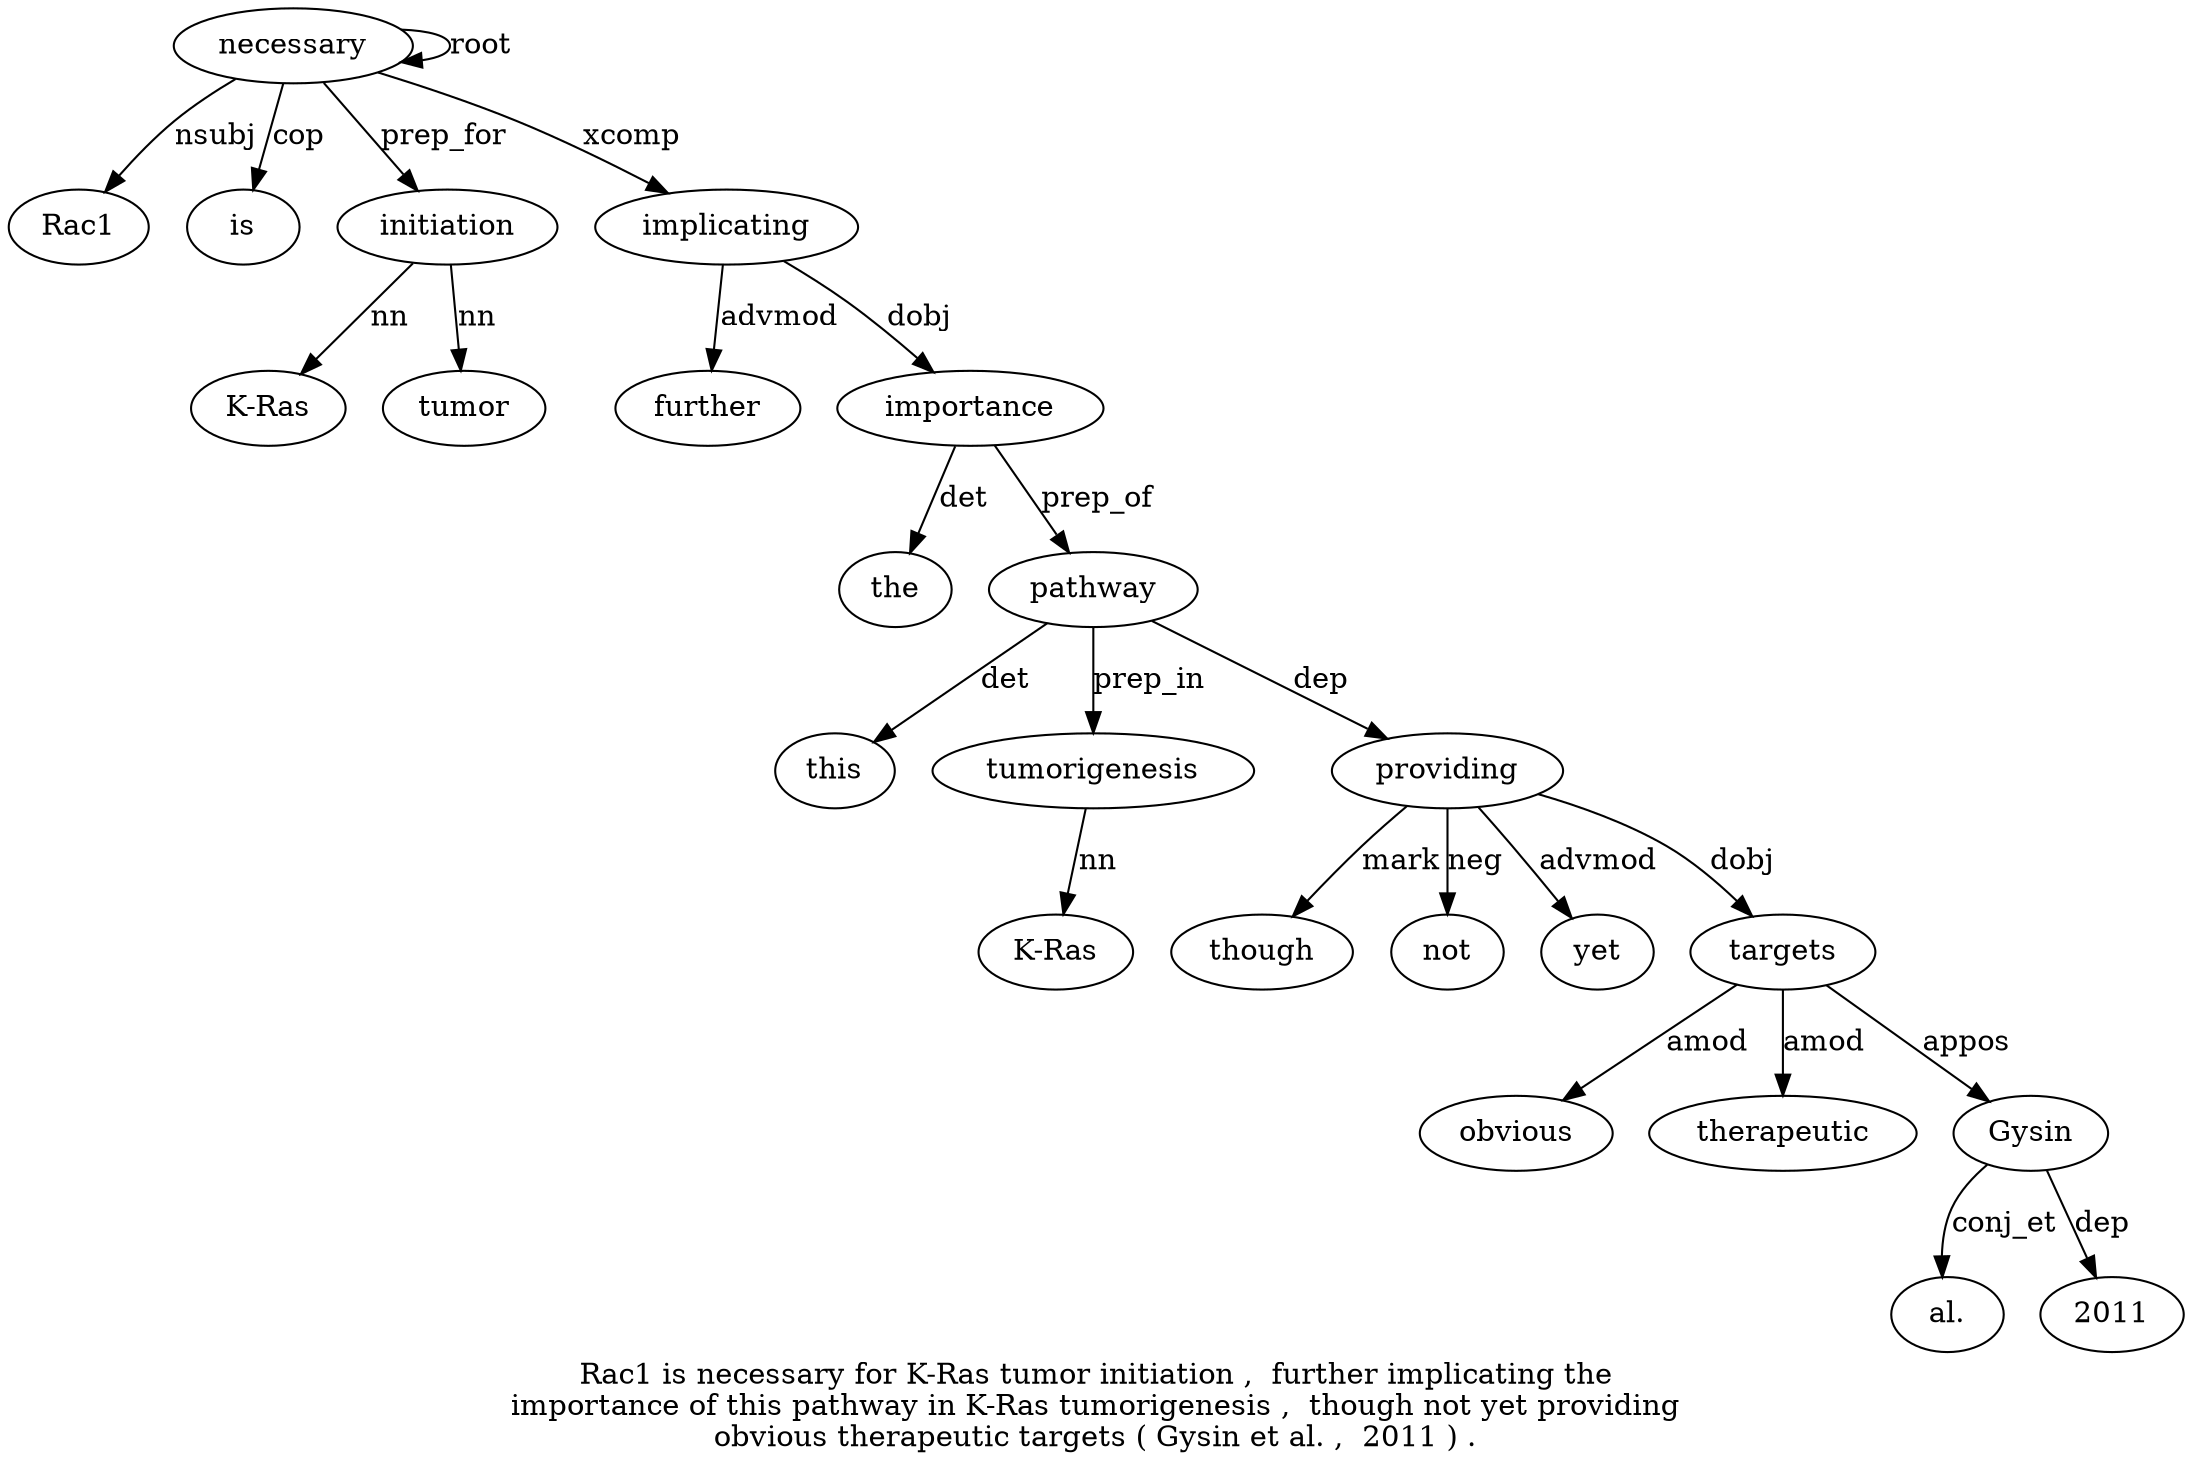 digraph "Rac1 is necessary for K-Ras tumor initiation ,  further implicating the importance of this pathway in K-Ras tumorigenesis ,  though not yet providing obvious therapeutic targets ( Gysin et al. ,  2011 ) ." {
label="Rac1 is necessary for K-Ras tumor initiation ,  further implicating the
importance of this pathway in K-Ras tumorigenesis ,  though not yet providing
obvious therapeutic targets ( Gysin et al. ,  2011 ) .";
necessary3 [style=filled, fillcolor=white, label=necessary];
Rac1 [style=filled, fillcolor=white, label=Rac1];
necessary3 -> Rac1  [label=nsubj];
is2 [style=filled, fillcolor=white, label=is];
necessary3 -> is2  [label=cop];
necessary3 -> necessary3  [label=root];
initiation7 [style=filled, fillcolor=white, label=initiation];
"K-Ras5" [style=filled, fillcolor=white, label="K-Ras"];
initiation7 -> "K-Ras5"  [label=nn];
tumor6 [style=filled, fillcolor=white, label=tumor];
initiation7 -> tumor6  [label=nn];
necessary3 -> initiation7  [label=prep_for];
implicating10 [style=filled, fillcolor=white, label=implicating];
further9 [style=filled, fillcolor=white, label=further];
implicating10 -> further9  [label=advmod];
necessary3 -> implicating10  [label=xcomp];
importance12 [style=filled, fillcolor=white, label=importance];
the11 [style=filled, fillcolor=white, label=the];
importance12 -> the11  [label=det];
implicating10 -> importance12  [label=dobj];
pathway15 [style=filled, fillcolor=white, label=pathway];
this14 [style=filled, fillcolor=white, label=this];
pathway15 -> this14  [label=det];
importance12 -> pathway15  [label=prep_of];
tumorigenesis18 [style=filled, fillcolor=white, label=tumorigenesis];
"K-Ras17" [style=filled, fillcolor=white, label="K-Ras"];
tumorigenesis18 -> "K-Ras17"  [label=nn];
pathway15 -> tumorigenesis18  [label=prep_in];
providing23 [style=filled, fillcolor=white, label=providing];
though20 [style=filled, fillcolor=white, label=though];
providing23 -> though20  [label=mark];
not21 [style=filled, fillcolor=white, label=not];
providing23 -> not21  [label=neg];
yet22 [style=filled, fillcolor=white, label=yet];
providing23 -> yet22  [label=advmod];
pathway15 -> providing23  [label=dep];
targets26 [style=filled, fillcolor=white, label=targets];
obvious24 [style=filled, fillcolor=white, label=obvious];
targets26 -> obvious24  [label=amod];
therapeutic25 [style=filled, fillcolor=white, label=therapeutic];
targets26 -> therapeutic25  [label=amod];
providing23 -> targets26  [label=dobj];
Gysin28 [style=filled, fillcolor=white, label=Gysin];
targets26 -> Gysin28  [label=appos];
"al.30" [style=filled, fillcolor=white, label="al."];
Gysin28 -> "al.30"  [label=conj_et];
20113 [style=filled, fillcolor=white, label=2011];
Gysin28 -> 20113  [label=dep];
}
